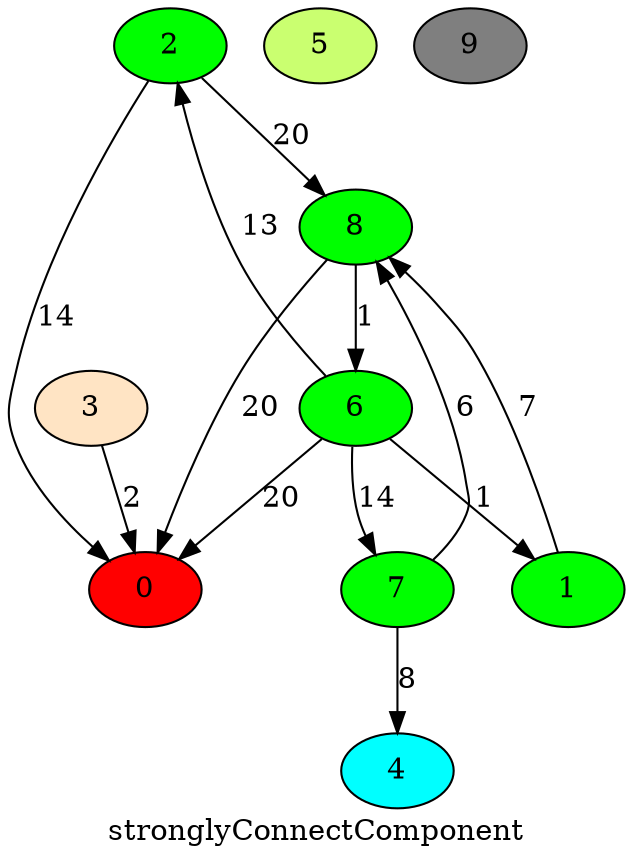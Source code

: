 digraph {
	0 [fillcolor = red, style = filled];
	1 [fillcolor = green, style = filled];
	2 [fillcolor = green, style = filled];
	3 [fillcolor = bisque, style = filled];
	4 [fillcolor = aqua, style = filled];
	5 [fillcolor = darkolivegreen1, style = filled];
	6 [fillcolor = green, style = filled];
	7 [fillcolor = green, style = filled];
	8 [fillcolor = green, style = filled];
	9 [fillcolor = gray50, style = filled];
1 -> 8[label = 7];
2 -> 0[label = 14];
2 -> 8[label = 20];
3 -> 0[label = 2];
6 -> 0[label = 20];
6 -> 1[label = 1];
6 -> 2[label = 13];
6 -> 7[label = 14];
7 -> 4[label = 8];
7 -> 8[label = 6];
8 -> 0[label = 20];
8 -> 6[label = 1];
label=stronglyConnectComponent}